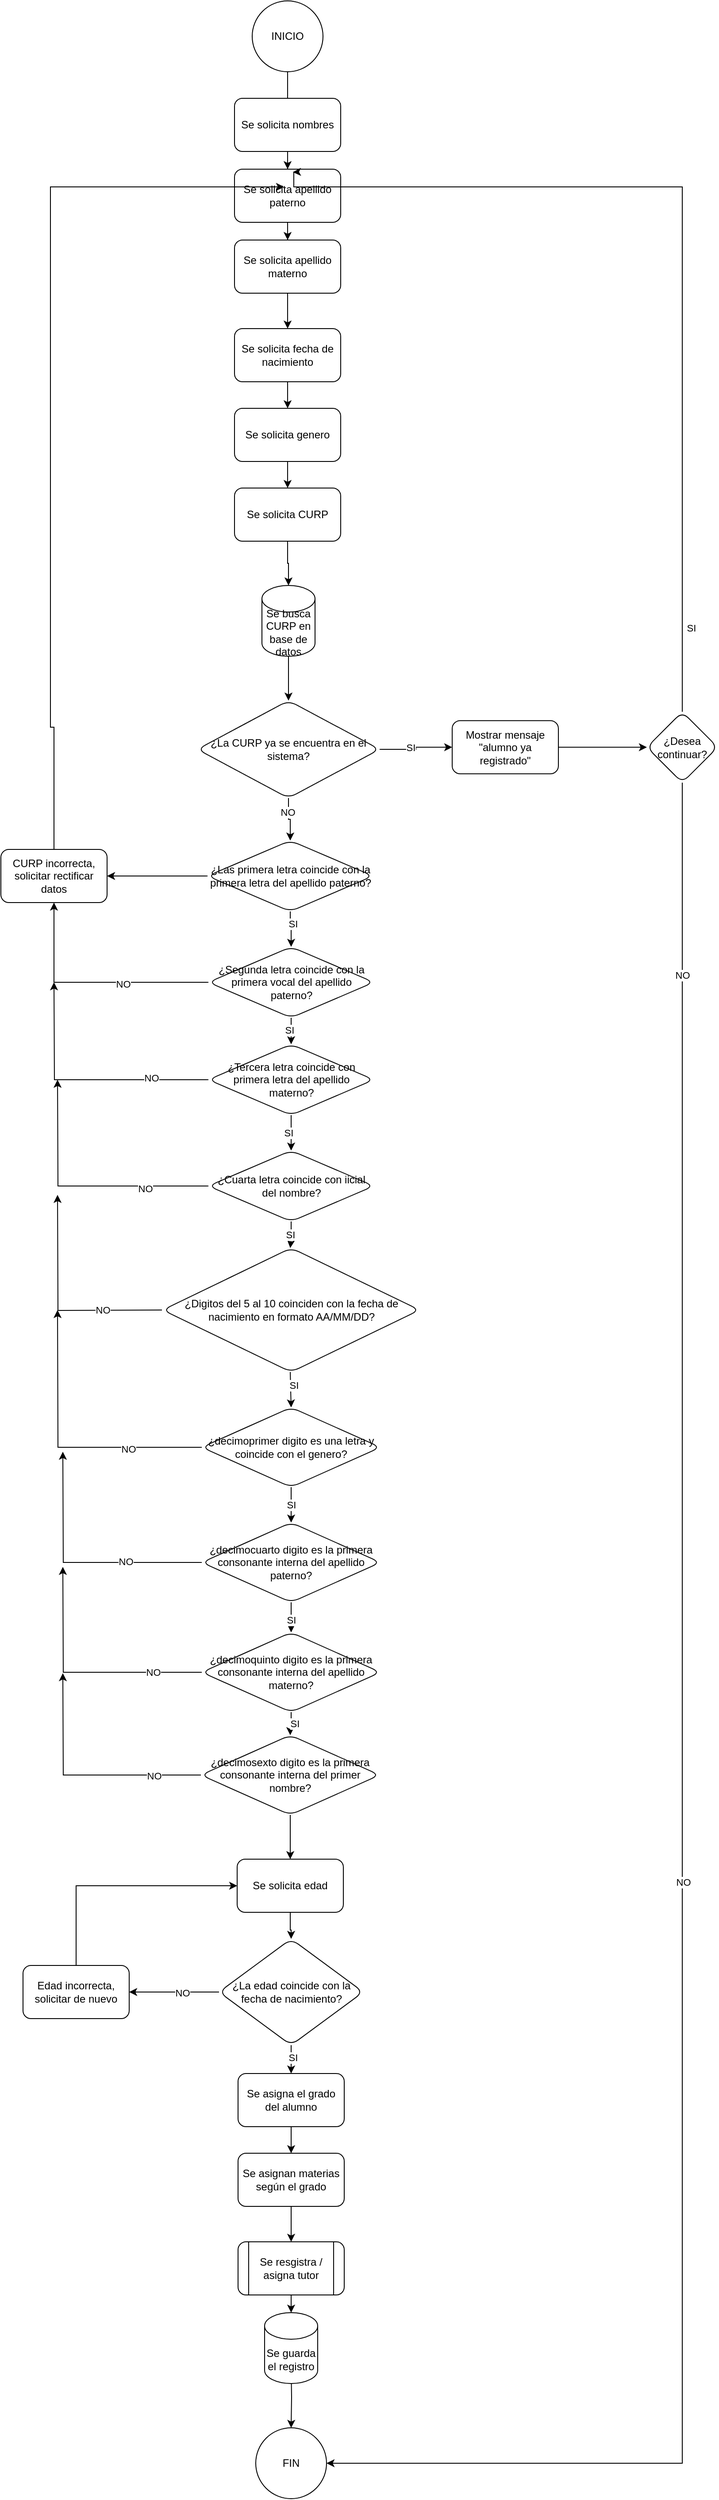 <mxfile version="24.2.5" type="device">
  <diagram id="C5RBs43oDa-KdzZeNtuy" name="Page-1">
    <mxGraphModel dx="2433" dy="2660" grid="1" gridSize="10" guides="1" tooltips="1" connect="1" arrows="1" fold="1" page="1" pageScale="1" pageWidth="827" pageHeight="1169" math="0" shadow="0">
      <root>
        <mxCell id="WIyWlLk6GJQsqaUBKTNV-0" />
        <mxCell id="WIyWlLk6GJQsqaUBKTNV-1" parent="WIyWlLk6GJQsqaUBKTNV-0" />
        <mxCell id="_EuXZ3NwMiKZivzH91O9-3" value="" style="edgeStyle=orthogonalEdgeStyle;rounded=0;orthogonalLoop=1;jettySize=auto;html=1;" parent="WIyWlLk6GJQsqaUBKTNV-1" source="_EuXZ3NwMiKZivzH91O9-0" edge="1">
          <mxGeometry relative="1" as="geometry">
            <mxPoint x="414" y="90" as="targetPoint" />
          </mxGeometry>
        </mxCell>
        <mxCell id="_EuXZ3NwMiKZivzH91O9-0" value="INICIO" style="ellipse;whiteSpace=wrap;html=1;aspect=fixed;" parent="WIyWlLk6GJQsqaUBKTNV-1" vertex="1">
          <mxGeometry x="374" y="-80" width="80" height="80" as="geometry" />
        </mxCell>
        <mxCell id="_EuXZ3NwMiKZivzH91O9-4" value="" style="edgeStyle=orthogonalEdgeStyle;rounded=0;orthogonalLoop=1;jettySize=auto;html=1;" parent="WIyWlLk6GJQsqaUBKTNV-1" source="_EuXZ3NwMiKZivzH91O9-5" target="_EuXZ3NwMiKZivzH91O9-7" edge="1">
          <mxGeometry relative="1" as="geometry" />
        </mxCell>
        <mxCell id="_EuXZ3NwMiKZivzH91O9-5" value="Se solicita nombres" style="rounded=1;whiteSpace=wrap;html=1;" parent="WIyWlLk6GJQsqaUBKTNV-1" vertex="1">
          <mxGeometry x="354" y="30" width="120" height="60" as="geometry" />
        </mxCell>
        <mxCell id="_EuXZ3NwMiKZivzH91O9-6" value="" style="edgeStyle=orthogonalEdgeStyle;rounded=0;orthogonalLoop=1;jettySize=auto;html=1;" parent="WIyWlLk6GJQsqaUBKTNV-1" source="_EuXZ3NwMiKZivzH91O9-7" target="_EuXZ3NwMiKZivzH91O9-9" edge="1">
          <mxGeometry relative="1" as="geometry" />
        </mxCell>
        <mxCell id="_EuXZ3NwMiKZivzH91O9-7" value="Se solicita apellido paterno" style="whiteSpace=wrap;html=1;rounded=1;" parent="WIyWlLk6GJQsqaUBKTNV-1" vertex="1">
          <mxGeometry x="354" y="110" width="120" height="60" as="geometry" />
        </mxCell>
        <mxCell id="_EuXZ3NwMiKZivzH91O9-8" value="" style="edgeStyle=orthogonalEdgeStyle;rounded=0;orthogonalLoop=1;jettySize=auto;html=1;" parent="WIyWlLk6GJQsqaUBKTNV-1" source="_EuXZ3NwMiKZivzH91O9-9" target="_EuXZ3NwMiKZivzH91O9-11" edge="1">
          <mxGeometry relative="1" as="geometry" />
        </mxCell>
        <mxCell id="_EuXZ3NwMiKZivzH91O9-9" value="Se solicita apellido materno" style="whiteSpace=wrap;html=1;rounded=1;" parent="WIyWlLk6GJQsqaUBKTNV-1" vertex="1">
          <mxGeometry x="354" y="190" width="120" height="60" as="geometry" />
        </mxCell>
        <mxCell id="_EuXZ3NwMiKZivzH91O9-10" value="" style="edgeStyle=orthogonalEdgeStyle;rounded=0;orthogonalLoop=1;jettySize=auto;html=1;" parent="WIyWlLk6GJQsqaUBKTNV-1" source="_EuXZ3NwMiKZivzH91O9-11" target="_EuXZ3NwMiKZivzH91O9-45" edge="1">
          <mxGeometry relative="1" as="geometry" />
        </mxCell>
        <mxCell id="_EuXZ3NwMiKZivzH91O9-11" value="Se solicita fecha de nacimiento" style="whiteSpace=wrap;html=1;rounded=1;" parent="WIyWlLk6GJQsqaUBKTNV-1" vertex="1">
          <mxGeometry x="354" y="290" width="120" height="60" as="geometry" />
        </mxCell>
        <mxCell id="7PKT3UqiwZQAi_wMoref-2" value="" style="edgeStyle=orthogonalEdgeStyle;rounded=0;orthogonalLoop=1;jettySize=auto;html=1;" edge="1" parent="WIyWlLk6GJQsqaUBKTNV-1" source="_EuXZ3NwMiKZivzH91O9-13" target="7PKT3UqiwZQAi_wMoref-1">
          <mxGeometry relative="1" as="geometry" />
        </mxCell>
        <mxCell id="_EuXZ3NwMiKZivzH91O9-13" value="Se solicita CURP" style="whiteSpace=wrap;html=1;rounded=1;" parent="WIyWlLk6GJQsqaUBKTNV-1" vertex="1">
          <mxGeometry x="354" y="470" width="120" height="60" as="geometry" />
        </mxCell>
        <mxCell id="_EuXZ3NwMiKZivzH91O9-14" value="" style="edgeStyle=orthogonalEdgeStyle;rounded=0;orthogonalLoop=1;jettySize=auto;html=1;" parent="WIyWlLk6GJQsqaUBKTNV-1" source="_EuXZ3NwMiKZivzH91O9-17" target="_EuXZ3NwMiKZivzH91O9-22" edge="1">
          <mxGeometry relative="1" as="geometry" />
        </mxCell>
        <mxCell id="_EuXZ3NwMiKZivzH91O9-15" value="SI" style="edgeLabel;html=1;align=center;verticalAlign=middle;resizable=0;points=[];" parent="_EuXZ3NwMiKZivzH91O9-14" vertex="1" connectable="0">
          <mxGeometry x="-0.399" y="3" relative="1" as="geometry">
            <mxPoint y="1" as="offset" />
          </mxGeometry>
        </mxCell>
        <mxCell id="_EuXZ3NwMiKZivzH91O9-16" value="" style="edgeStyle=orthogonalEdgeStyle;rounded=0;orthogonalLoop=1;jettySize=auto;html=1;" parent="WIyWlLk6GJQsqaUBKTNV-1" source="_EuXZ3NwMiKZivzH91O9-17" target="_EuXZ3NwMiKZivzH91O9-24" edge="1">
          <mxGeometry relative="1" as="geometry" />
        </mxCell>
        <mxCell id="_EuXZ3NwMiKZivzH91O9-17" value="¿Las primera letra coincide con la primera letra del apellido paterno?" style="rhombus;whiteSpace=wrap;html=1;rounded=1;" parent="WIyWlLk6GJQsqaUBKTNV-1" vertex="1">
          <mxGeometry x="323.5" y="868" width="187" height="80" as="geometry" />
        </mxCell>
        <mxCell id="_EuXZ3NwMiKZivzH91O9-18" style="edgeStyle=orthogonalEdgeStyle;rounded=0;orthogonalLoop=1;jettySize=auto;html=1;exitX=0;exitY=0.5;exitDx=0;exitDy=0;entryX=0.5;entryY=1;entryDx=0;entryDy=0;" parent="WIyWlLk6GJQsqaUBKTNV-1" source="_EuXZ3NwMiKZivzH91O9-22" target="_EuXZ3NwMiKZivzH91O9-24" edge="1">
          <mxGeometry relative="1" as="geometry" />
        </mxCell>
        <mxCell id="_EuXZ3NwMiKZivzH91O9-19" value="NO" style="edgeLabel;html=1;align=center;verticalAlign=middle;resizable=0;points=[];" parent="_EuXZ3NwMiKZivzH91O9-18" vertex="1" connectable="0">
          <mxGeometry x="-0.265" y="2" relative="1" as="geometry">
            <mxPoint as="offset" />
          </mxGeometry>
        </mxCell>
        <mxCell id="_EuXZ3NwMiKZivzH91O9-20" value="" style="edgeStyle=orthogonalEdgeStyle;rounded=0;orthogonalLoop=1;jettySize=auto;html=1;" parent="WIyWlLk6GJQsqaUBKTNV-1" source="_EuXZ3NwMiKZivzH91O9-22" target="_EuXZ3NwMiKZivzH91O9-29" edge="1">
          <mxGeometry relative="1" as="geometry" />
        </mxCell>
        <mxCell id="_EuXZ3NwMiKZivzH91O9-21" value="SI" style="edgeLabel;html=1;align=center;verticalAlign=middle;resizable=0;points=[];" parent="_EuXZ3NwMiKZivzH91O9-20" vertex="1" connectable="0">
          <mxGeometry x="0.042" y="2" relative="1" as="geometry">
            <mxPoint as="offset" />
          </mxGeometry>
        </mxCell>
        <mxCell id="_EuXZ3NwMiKZivzH91O9-22" value="¿Segunda letra coincide con la primera vocal del apellido paterno?" style="rhombus;whiteSpace=wrap;html=1;rounded=1;" parent="WIyWlLk6GJQsqaUBKTNV-1" vertex="1">
          <mxGeometry x="324.5" y="988" width="187" height="80" as="geometry" />
        </mxCell>
        <mxCell id="_EuXZ3NwMiKZivzH91O9-23" style="edgeStyle=orthogonalEdgeStyle;rounded=0;orthogonalLoop=1;jettySize=auto;html=1;exitX=0.5;exitY=0;exitDx=0;exitDy=0;" parent="WIyWlLk6GJQsqaUBKTNV-1" source="_EuXZ3NwMiKZivzH91O9-24" edge="1">
          <mxGeometry relative="1" as="geometry">
            <mxPoint x="410" y="130" as="targetPoint" />
            <Array as="points">
              <mxPoint x="146" y="740" />
              <mxPoint x="146" y="130" />
            </Array>
          </mxGeometry>
        </mxCell>
        <mxCell id="_EuXZ3NwMiKZivzH91O9-24" value="CURP incorrecta, solicitar rectificar datos" style="whiteSpace=wrap;html=1;rounded=1;" parent="WIyWlLk6GJQsqaUBKTNV-1" vertex="1">
          <mxGeometry x="90" y="878" width="120" height="60" as="geometry" />
        </mxCell>
        <mxCell id="_EuXZ3NwMiKZivzH91O9-25" style="edgeStyle=orthogonalEdgeStyle;rounded=0;orthogonalLoop=1;jettySize=auto;html=1;exitX=0;exitY=0.5;exitDx=0;exitDy=0;" parent="WIyWlLk6GJQsqaUBKTNV-1" source="_EuXZ3NwMiKZivzH91O9-29" edge="1">
          <mxGeometry relative="1" as="geometry">
            <mxPoint x="150" y="1028" as="targetPoint" />
          </mxGeometry>
        </mxCell>
        <mxCell id="_EuXZ3NwMiKZivzH91O9-26" value="NO" style="edgeLabel;html=1;align=center;verticalAlign=middle;resizable=0;points=[];" parent="_EuXZ3NwMiKZivzH91O9-25" vertex="1" connectable="0">
          <mxGeometry x="-0.543" y="-2" relative="1" as="geometry">
            <mxPoint as="offset" />
          </mxGeometry>
        </mxCell>
        <mxCell id="_EuXZ3NwMiKZivzH91O9-27" value="" style="edgeStyle=orthogonalEdgeStyle;rounded=0;orthogonalLoop=1;jettySize=auto;html=1;" parent="WIyWlLk6GJQsqaUBKTNV-1" source="_EuXZ3NwMiKZivzH91O9-29" target="_EuXZ3NwMiKZivzH91O9-34" edge="1">
          <mxGeometry relative="1" as="geometry" />
        </mxCell>
        <mxCell id="_EuXZ3NwMiKZivzH91O9-28" value="SI" style="edgeLabel;html=1;align=center;verticalAlign=middle;resizable=0;points=[];" parent="_EuXZ3NwMiKZivzH91O9-27" vertex="1" connectable="0">
          <mxGeometry x="-0.025" y="-3" relative="1" as="geometry">
            <mxPoint as="offset" />
          </mxGeometry>
        </mxCell>
        <mxCell id="_EuXZ3NwMiKZivzH91O9-29" value="¿Tercera letra coincide con primera letra del apellido materno?" style="rhombus;whiteSpace=wrap;html=1;rounded=1;" parent="WIyWlLk6GJQsqaUBKTNV-1" vertex="1">
          <mxGeometry x="324.5" y="1098" width="187" height="80" as="geometry" />
        </mxCell>
        <mxCell id="_EuXZ3NwMiKZivzH91O9-30" style="edgeStyle=orthogonalEdgeStyle;rounded=0;orthogonalLoop=1;jettySize=auto;html=1;exitX=0;exitY=0.5;exitDx=0;exitDy=0;" parent="WIyWlLk6GJQsqaUBKTNV-1" source="_EuXZ3NwMiKZivzH91O9-34" edge="1">
          <mxGeometry relative="1" as="geometry">
            <mxPoint x="154" y="1138" as="targetPoint" />
          </mxGeometry>
        </mxCell>
        <mxCell id="_EuXZ3NwMiKZivzH91O9-31" value="NO" style="edgeLabel;html=1;align=center;verticalAlign=middle;resizable=0;points=[];" parent="_EuXZ3NwMiKZivzH91O9-30" vertex="1" connectable="0">
          <mxGeometry x="-0.507" y="3" relative="1" as="geometry">
            <mxPoint as="offset" />
          </mxGeometry>
        </mxCell>
        <mxCell id="_EuXZ3NwMiKZivzH91O9-32" value="" style="edgeStyle=orthogonalEdgeStyle;rounded=0;orthogonalLoop=1;jettySize=auto;html=1;" parent="WIyWlLk6GJQsqaUBKTNV-1" source="_EuXZ3NwMiKZivzH91O9-34" edge="1">
          <mxGeometry relative="1" as="geometry">
            <mxPoint x="417" y="1328" as="targetPoint" />
          </mxGeometry>
        </mxCell>
        <mxCell id="_EuXZ3NwMiKZivzH91O9-33" value="SI" style="edgeLabel;html=1;align=center;verticalAlign=middle;resizable=0;points=[];" parent="_EuXZ3NwMiKZivzH91O9-32" vertex="1" connectable="0">
          <mxGeometry x="-0.057" y="-1" relative="1" as="geometry">
            <mxPoint as="offset" />
          </mxGeometry>
        </mxCell>
        <mxCell id="_EuXZ3NwMiKZivzH91O9-34" value="¿Cuarta letra coincide con iicial del nombre?" style="rhombus;whiteSpace=wrap;html=1;rounded=1;" parent="WIyWlLk6GJQsqaUBKTNV-1" vertex="1">
          <mxGeometry x="324.5" y="1218" width="187" height="80" as="geometry" />
        </mxCell>
        <mxCell id="_EuXZ3NwMiKZivzH91O9-35" style="edgeStyle=orthogonalEdgeStyle;rounded=0;orthogonalLoop=1;jettySize=auto;html=1;exitX=0;exitY=0.5;exitDx=0;exitDy=0;" parent="WIyWlLk6GJQsqaUBKTNV-1" edge="1">
          <mxGeometry relative="1" as="geometry">
            <mxPoint x="154" y="1268" as="targetPoint" />
            <mxPoint x="272" y="1398" as="sourcePoint" />
          </mxGeometry>
        </mxCell>
        <mxCell id="_EuXZ3NwMiKZivzH91O9-36" value="NO" style="edgeLabel;html=1;align=center;verticalAlign=middle;resizable=0;points=[];" parent="_EuXZ3NwMiKZivzH91O9-35" vertex="1" connectable="0">
          <mxGeometry x="-0.454" y="-1" relative="1" as="geometry">
            <mxPoint as="offset" />
          </mxGeometry>
        </mxCell>
        <mxCell id="_EuXZ3NwMiKZivzH91O9-37" value="" style="edgeStyle=orthogonalEdgeStyle;rounded=0;orthogonalLoop=1;jettySize=auto;html=1;" parent="WIyWlLk6GJQsqaUBKTNV-1" target="_EuXZ3NwMiKZivzH91O9-43" edge="1">
          <mxGeometry relative="1" as="geometry">
            <mxPoint x="417" y="1468" as="sourcePoint" />
          </mxGeometry>
        </mxCell>
        <mxCell id="_EuXZ3NwMiKZivzH91O9-38" value="SI" style="edgeLabel;html=1;align=center;verticalAlign=middle;resizable=0;points=[];" parent="_EuXZ3NwMiKZivzH91O9-37" vertex="1" connectable="0">
          <mxGeometry x="-0.252" y="3" relative="1" as="geometry">
            <mxPoint as="offset" />
          </mxGeometry>
        </mxCell>
        <mxCell id="_EuXZ3NwMiKZivzH91O9-39" style="edgeStyle=orthogonalEdgeStyle;rounded=0;orthogonalLoop=1;jettySize=auto;html=1;exitX=0;exitY=0.5;exitDx=0;exitDy=0;" parent="WIyWlLk6GJQsqaUBKTNV-1" source="_EuXZ3NwMiKZivzH91O9-43" edge="1">
          <mxGeometry relative="1" as="geometry">
            <mxPoint x="154" y="1398" as="targetPoint" />
          </mxGeometry>
        </mxCell>
        <mxCell id="_EuXZ3NwMiKZivzH91O9-40" value="NO" style="edgeLabel;html=1;align=center;verticalAlign=middle;resizable=0;points=[];" parent="_EuXZ3NwMiKZivzH91O9-39" vertex="1" connectable="0">
          <mxGeometry x="-0.473" y="2" relative="1" as="geometry">
            <mxPoint as="offset" />
          </mxGeometry>
        </mxCell>
        <mxCell id="_EuXZ3NwMiKZivzH91O9-41" value="" style="edgeStyle=orthogonalEdgeStyle;rounded=0;orthogonalLoop=1;jettySize=auto;html=1;" parent="WIyWlLk6GJQsqaUBKTNV-1" source="_EuXZ3NwMiKZivzH91O9-43" target="_EuXZ3NwMiKZivzH91O9-50" edge="1">
          <mxGeometry relative="1" as="geometry" />
        </mxCell>
        <mxCell id="_EuXZ3NwMiKZivzH91O9-42" value="SI" style="edgeLabel;html=1;align=center;verticalAlign=middle;resizable=0;points=[];" parent="_EuXZ3NwMiKZivzH91O9-41" vertex="1" connectable="0">
          <mxGeometry x="0.008" relative="1" as="geometry">
            <mxPoint as="offset" />
          </mxGeometry>
        </mxCell>
        <mxCell id="_EuXZ3NwMiKZivzH91O9-43" value="¿decimoprimer digito es una letra y coincide con el genero?" style="rhombus;whiteSpace=wrap;html=1;rounded=1;" parent="WIyWlLk6GJQsqaUBKTNV-1" vertex="1">
          <mxGeometry x="317" y="1508" width="202" height="90" as="geometry" />
        </mxCell>
        <mxCell id="_EuXZ3NwMiKZivzH91O9-44" value="" style="edgeStyle=orthogonalEdgeStyle;rounded=0;orthogonalLoop=1;jettySize=auto;html=1;" parent="WIyWlLk6GJQsqaUBKTNV-1" source="_EuXZ3NwMiKZivzH91O9-45" target="_EuXZ3NwMiKZivzH91O9-13" edge="1">
          <mxGeometry relative="1" as="geometry" />
        </mxCell>
        <mxCell id="_EuXZ3NwMiKZivzH91O9-45" value="Se solicita genero" style="whiteSpace=wrap;html=1;rounded=1;" parent="WIyWlLk6GJQsqaUBKTNV-1" vertex="1">
          <mxGeometry x="354" y="380" width="120" height="60" as="geometry" />
        </mxCell>
        <mxCell id="_EuXZ3NwMiKZivzH91O9-46" style="edgeStyle=orthogonalEdgeStyle;rounded=0;orthogonalLoop=1;jettySize=auto;html=1;exitX=0;exitY=0.5;exitDx=0;exitDy=0;" parent="WIyWlLk6GJQsqaUBKTNV-1" source="_EuXZ3NwMiKZivzH91O9-50" edge="1">
          <mxGeometry relative="1" as="geometry">
            <mxPoint x="160" y="1558" as="targetPoint" />
          </mxGeometry>
        </mxCell>
        <mxCell id="_EuXZ3NwMiKZivzH91O9-47" value="NO" style="edgeLabel;html=1;align=center;verticalAlign=middle;resizable=0;points=[];" parent="_EuXZ3NwMiKZivzH91O9-46" vertex="1" connectable="0">
          <mxGeometry x="-0.388" y="-1" relative="1" as="geometry">
            <mxPoint as="offset" />
          </mxGeometry>
        </mxCell>
        <mxCell id="_EuXZ3NwMiKZivzH91O9-48" value="" style="edgeStyle=orthogonalEdgeStyle;rounded=0;orthogonalLoop=1;jettySize=auto;html=1;" parent="WIyWlLk6GJQsqaUBKTNV-1" source="_EuXZ3NwMiKZivzH91O9-50" target="_EuXZ3NwMiKZivzH91O9-55" edge="1">
          <mxGeometry relative="1" as="geometry" />
        </mxCell>
        <mxCell id="_EuXZ3NwMiKZivzH91O9-49" value="SI" style="edgeLabel;html=1;align=center;verticalAlign=middle;resizable=0;points=[];" parent="_EuXZ3NwMiKZivzH91O9-48" vertex="1" connectable="0">
          <mxGeometry x="-0.108" relative="1" as="geometry">
            <mxPoint as="offset" />
          </mxGeometry>
        </mxCell>
        <mxCell id="_EuXZ3NwMiKZivzH91O9-50" value="¿decimocuarto digito es la primera consonante interna del apellido paterno?" style="rhombus;whiteSpace=wrap;html=1;rounded=1;" parent="WIyWlLk6GJQsqaUBKTNV-1" vertex="1">
          <mxGeometry x="317" y="1638" width="202" height="90" as="geometry" />
        </mxCell>
        <mxCell id="_EuXZ3NwMiKZivzH91O9-51" style="edgeStyle=orthogonalEdgeStyle;rounded=0;orthogonalLoop=1;jettySize=auto;html=1;exitX=0;exitY=0.5;exitDx=0;exitDy=0;" parent="WIyWlLk6GJQsqaUBKTNV-1" source="_EuXZ3NwMiKZivzH91O9-55" edge="1">
          <mxGeometry relative="1" as="geometry">
            <mxPoint x="160" y="1688" as="targetPoint" />
          </mxGeometry>
        </mxCell>
        <mxCell id="_EuXZ3NwMiKZivzH91O9-52" value="NO" style="edgeLabel;html=1;align=center;verticalAlign=middle;resizable=0;points=[];" parent="_EuXZ3NwMiKZivzH91O9-51" vertex="1" connectable="0">
          <mxGeometry x="-0.593" relative="1" as="geometry">
            <mxPoint x="1" as="offset" />
          </mxGeometry>
        </mxCell>
        <mxCell id="_EuXZ3NwMiKZivzH91O9-53" value="" style="edgeStyle=orthogonalEdgeStyle;rounded=0;orthogonalLoop=1;jettySize=auto;html=1;" parent="WIyWlLk6GJQsqaUBKTNV-1" source="_EuXZ3NwMiKZivzH91O9-55" target="_EuXZ3NwMiKZivzH91O9-58" edge="1">
          <mxGeometry relative="1" as="geometry" />
        </mxCell>
        <mxCell id="_EuXZ3NwMiKZivzH91O9-54" value="SI" style="edgeLabel;html=1;align=center;verticalAlign=middle;resizable=0;points=[];" parent="_EuXZ3NwMiKZivzH91O9-53" vertex="1" connectable="0">
          <mxGeometry x="-0.092" y="4" relative="1" as="geometry">
            <mxPoint as="offset" />
          </mxGeometry>
        </mxCell>
        <mxCell id="_EuXZ3NwMiKZivzH91O9-55" value="¿decimoquinto digito es la primera consonante interna del apellido materno?" style="rhombus;whiteSpace=wrap;html=1;rounded=1;" parent="WIyWlLk6GJQsqaUBKTNV-1" vertex="1">
          <mxGeometry x="317" y="1762" width="202" height="90" as="geometry" />
        </mxCell>
        <mxCell id="_EuXZ3NwMiKZivzH91O9-56" style="edgeStyle=orthogonalEdgeStyle;rounded=0;orthogonalLoop=1;jettySize=auto;html=1;exitX=0;exitY=0.5;exitDx=0;exitDy=0;" parent="WIyWlLk6GJQsqaUBKTNV-1" source="_EuXZ3NwMiKZivzH91O9-58" edge="1">
          <mxGeometry relative="1" as="geometry">
            <mxPoint x="160" y="1808" as="targetPoint" />
          </mxGeometry>
        </mxCell>
        <mxCell id="_EuXZ3NwMiKZivzH91O9-57" value="NO" style="edgeLabel;html=1;align=center;verticalAlign=middle;resizable=0;points=[];" parent="_EuXZ3NwMiKZivzH91O9-56" vertex="1" connectable="0">
          <mxGeometry x="-0.613" y="1" relative="1" as="geometry">
            <mxPoint x="-1" as="offset" />
          </mxGeometry>
        </mxCell>
        <mxCell id="_EuXZ3NwMiKZivzH91O9-61" value="" style="edgeStyle=orthogonalEdgeStyle;rounded=0;orthogonalLoop=1;jettySize=auto;html=1;" parent="WIyWlLk6GJQsqaUBKTNV-1" source="_EuXZ3NwMiKZivzH91O9-58" target="_EuXZ3NwMiKZivzH91O9-60" edge="1">
          <mxGeometry relative="1" as="geometry" />
        </mxCell>
        <mxCell id="_EuXZ3NwMiKZivzH91O9-58" value="¿decimosexto digito es la primera consonante interna del primer nombre?" style="rhombus;whiteSpace=wrap;html=1;rounded=1;" parent="WIyWlLk6GJQsqaUBKTNV-1" vertex="1">
          <mxGeometry x="316" y="1878" width="202" height="90" as="geometry" />
        </mxCell>
        <mxCell id="_EuXZ3NwMiKZivzH91O9-59" value="¿Digitos del 5 al 10 coinciden con la fecha de nacimiento en formato AA/MM/DD?" style="rhombus;whiteSpace=wrap;html=1;rounded=1;" parent="WIyWlLk6GJQsqaUBKTNV-1" vertex="1">
          <mxGeometry x="272.75" y="1328" width="290.5" height="140" as="geometry" />
        </mxCell>
        <mxCell id="_EuXZ3NwMiKZivzH91O9-63" value="" style="edgeStyle=orthogonalEdgeStyle;rounded=0;orthogonalLoop=1;jettySize=auto;html=1;" parent="WIyWlLk6GJQsqaUBKTNV-1" source="_EuXZ3NwMiKZivzH91O9-60" target="_EuXZ3NwMiKZivzH91O9-62" edge="1">
          <mxGeometry relative="1" as="geometry" />
        </mxCell>
        <mxCell id="_EuXZ3NwMiKZivzH91O9-60" value="Se solicita edad" style="whiteSpace=wrap;html=1;rounded=1;" parent="WIyWlLk6GJQsqaUBKTNV-1" vertex="1">
          <mxGeometry x="357" y="2018" width="120" height="60" as="geometry" />
        </mxCell>
        <mxCell id="_EuXZ3NwMiKZivzH91O9-65" value="" style="edgeStyle=orthogonalEdgeStyle;rounded=0;orthogonalLoop=1;jettySize=auto;html=1;" parent="WIyWlLk6GJQsqaUBKTNV-1" source="_EuXZ3NwMiKZivzH91O9-62" target="_EuXZ3NwMiKZivzH91O9-64" edge="1">
          <mxGeometry relative="1" as="geometry" />
        </mxCell>
        <mxCell id="_EuXZ3NwMiKZivzH91O9-68" value="NO" style="edgeLabel;html=1;align=center;verticalAlign=middle;resizable=0;points=[];" parent="_EuXZ3NwMiKZivzH91O9-65" vertex="1" connectable="0">
          <mxGeometry x="-0.172" y="1" relative="1" as="geometry">
            <mxPoint as="offset" />
          </mxGeometry>
        </mxCell>
        <mxCell id="_EuXZ3NwMiKZivzH91O9-85" value="" style="edgeStyle=orthogonalEdgeStyle;rounded=0;orthogonalLoop=1;jettySize=auto;html=1;" parent="WIyWlLk6GJQsqaUBKTNV-1" source="_EuXZ3NwMiKZivzH91O9-62" target="_EuXZ3NwMiKZivzH91O9-84" edge="1">
          <mxGeometry relative="1" as="geometry" />
        </mxCell>
        <mxCell id="_EuXZ3NwMiKZivzH91O9-88" value="SI" style="edgeLabel;html=1;align=center;verticalAlign=middle;resizable=0;points=[];" parent="_EuXZ3NwMiKZivzH91O9-85" vertex="1" connectable="0">
          <mxGeometry x="0.25" y="2" relative="1" as="geometry">
            <mxPoint as="offset" />
          </mxGeometry>
        </mxCell>
        <mxCell id="_EuXZ3NwMiKZivzH91O9-62" value="¿La edad coincide con la fecha de nacimiento?" style="rhombus;whiteSpace=wrap;html=1;rounded=1;" parent="WIyWlLk6GJQsqaUBKTNV-1" vertex="1">
          <mxGeometry x="336.5" y="2108" width="163" height="120" as="geometry" />
        </mxCell>
        <mxCell id="_EuXZ3NwMiKZivzH91O9-66" style="edgeStyle=orthogonalEdgeStyle;rounded=0;orthogonalLoop=1;jettySize=auto;html=1;exitX=0.5;exitY=0;exitDx=0;exitDy=0;entryX=0;entryY=0.5;entryDx=0;entryDy=0;" parent="WIyWlLk6GJQsqaUBKTNV-1" source="_EuXZ3NwMiKZivzH91O9-64" target="_EuXZ3NwMiKZivzH91O9-60" edge="1">
          <mxGeometry relative="1" as="geometry" />
        </mxCell>
        <mxCell id="_EuXZ3NwMiKZivzH91O9-64" value="Edad incorrecta, solicitar de nuevo" style="whiteSpace=wrap;html=1;rounded=1;" parent="WIyWlLk6GJQsqaUBKTNV-1" vertex="1">
          <mxGeometry x="115" y="2138" width="120" height="60" as="geometry" />
        </mxCell>
        <mxCell id="_EuXZ3NwMiKZivzH91O9-73" value="" style="edgeStyle=orthogonalEdgeStyle;rounded=0;orthogonalLoop=1;jettySize=auto;html=1;" parent="WIyWlLk6GJQsqaUBKTNV-1" source="_EuXZ3NwMiKZivzH91O9-71" target="_EuXZ3NwMiKZivzH91O9-17" edge="1">
          <mxGeometry relative="1" as="geometry" />
        </mxCell>
        <mxCell id="_EuXZ3NwMiKZivzH91O9-74" value="NO" style="edgeLabel;html=1;align=center;verticalAlign=middle;resizable=0;points=[];" parent="_EuXZ3NwMiKZivzH91O9-73" vertex="1" connectable="0">
          <mxGeometry x="-0.363" y="-1" relative="1" as="geometry">
            <mxPoint as="offset" />
          </mxGeometry>
        </mxCell>
        <mxCell id="_EuXZ3NwMiKZivzH91O9-76" value="" style="edgeStyle=orthogonalEdgeStyle;rounded=0;orthogonalLoop=1;jettySize=auto;html=1;" parent="WIyWlLk6GJQsqaUBKTNV-1" source="_EuXZ3NwMiKZivzH91O9-71" target="_EuXZ3NwMiKZivzH91O9-75" edge="1">
          <mxGeometry relative="1" as="geometry" />
        </mxCell>
        <mxCell id="_EuXZ3NwMiKZivzH91O9-77" value="SI" style="edgeLabel;html=1;align=center;verticalAlign=middle;resizable=0;points=[];" parent="_EuXZ3NwMiKZivzH91O9-76" vertex="1" connectable="0">
          <mxGeometry x="-0.165" y="2" relative="1" as="geometry">
            <mxPoint as="offset" />
          </mxGeometry>
        </mxCell>
        <mxCell id="_EuXZ3NwMiKZivzH91O9-71" value="¿La CURP ya se encuentra en el sistema?" style="rhombus;whiteSpace=wrap;html=1;rounded=1;" parent="WIyWlLk6GJQsqaUBKTNV-1" vertex="1">
          <mxGeometry x="312" y="710" width="206" height="110" as="geometry" />
        </mxCell>
        <mxCell id="_EuXZ3NwMiKZivzH91O9-79" value="" style="edgeStyle=orthogonalEdgeStyle;rounded=0;orthogonalLoop=1;jettySize=auto;html=1;" parent="WIyWlLk6GJQsqaUBKTNV-1" source="_EuXZ3NwMiKZivzH91O9-75" target="_EuXZ3NwMiKZivzH91O9-78" edge="1">
          <mxGeometry relative="1" as="geometry" />
        </mxCell>
        <mxCell id="_EuXZ3NwMiKZivzH91O9-75" value="Mostrar mensaje &quot;alumno ya registrado&quot;" style="whiteSpace=wrap;html=1;rounded=1;" parent="WIyWlLk6GJQsqaUBKTNV-1" vertex="1">
          <mxGeometry x="600" y="732.64" width="120" height="60" as="geometry" />
        </mxCell>
        <mxCell id="_EuXZ3NwMiKZivzH91O9-81" value="" style="edgeStyle=orthogonalEdgeStyle;rounded=0;orthogonalLoop=1;jettySize=auto;html=1;entryX=1;entryY=0.5;entryDx=0;entryDy=0;" parent="WIyWlLk6GJQsqaUBKTNV-1" source="_EuXZ3NwMiKZivzH91O9-78" target="_EuXZ3NwMiKZivzH91O9-93" edge="1">
          <mxGeometry relative="1" as="geometry">
            <mxPoint x="860" y="845" as="targetPoint" />
            <Array as="points">
              <mxPoint x="860" y="2700" />
            </Array>
          </mxGeometry>
        </mxCell>
        <mxCell id="_EuXZ3NwMiKZivzH91O9-82" value="NO" style="edgeLabel;html=1;align=center;verticalAlign=middle;resizable=0;points=[];" parent="_EuXZ3NwMiKZivzH91O9-81" vertex="1" connectable="0">
          <mxGeometry x="0.08" y="1" relative="1" as="geometry">
            <mxPoint as="offset" />
          </mxGeometry>
        </mxCell>
        <mxCell id="_EuXZ3NwMiKZivzH91O9-96" value="NO" style="edgeLabel;html=1;align=center;verticalAlign=middle;resizable=0;points=[];" parent="_EuXZ3NwMiKZivzH91O9-81" vertex="1" connectable="0">
          <mxGeometry x="-0.81" relative="1" as="geometry">
            <mxPoint y="-1" as="offset" />
          </mxGeometry>
        </mxCell>
        <mxCell id="_EuXZ3NwMiKZivzH91O9-83" style="edgeStyle=orthogonalEdgeStyle;rounded=0;orthogonalLoop=1;jettySize=auto;html=1;exitX=0.5;exitY=0;exitDx=0;exitDy=0;" parent="WIyWlLk6GJQsqaUBKTNV-1" source="_EuXZ3NwMiKZivzH91O9-78" edge="1">
          <mxGeometry relative="1" as="geometry">
            <mxPoint x="420" y="113.333" as="targetPoint" />
            <Array as="points">
              <mxPoint x="860" y="130" />
              <mxPoint x="421" y="130" />
              <mxPoint x="421" y="113" />
            </Array>
          </mxGeometry>
        </mxCell>
        <mxCell id="_EuXZ3NwMiKZivzH91O9-95" value="SI" style="edgeLabel;html=1;align=center;verticalAlign=middle;resizable=0;points=[];" parent="_EuXZ3NwMiKZivzH91O9-83" vertex="1" connectable="0">
          <mxGeometry x="-0.821" y="-10" relative="1" as="geometry">
            <mxPoint y="-1" as="offset" />
          </mxGeometry>
        </mxCell>
        <mxCell id="_EuXZ3NwMiKZivzH91O9-78" value="¿Desea continuar?" style="rhombus;whiteSpace=wrap;html=1;rounded=1;" parent="WIyWlLk6GJQsqaUBKTNV-1" vertex="1">
          <mxGeometry x="820" y="722.64" width="80" height="80" as="geometry" />
        </mxCell>
        <mxCell id="_EuXZ3NwMiKZivzH91O9-87" value="" style="edgeStyle=orthogonalEdgeStyle;rounded=0;orthogonalLoop=1;jettySize=auto;html=1;" parent="WIyWlLk6GJQsqaUBKTNV-1" source="_EuXZ3NwMiKZivzH91O9-84" target="_EuXZ3NwMiKZivzH91O9-86" edge="1">
          <mxGeometry relative="1" as="geometry" />
        </mxCell>
        <mxCell id="_EuXZ3NwMiKZivzH91O9-84" value="Se asigna el grado del alumno" style="whiteSpace=wrap;html=1;rounded=1;" parent="WIyWlLk6GJQsqaUBKTNV-1" vertex="1">
          <mxGeometry x="358" y="2260" width="120" height="60" as="geometry" />
        </mxCell>
        <mxCell id="_EuXZ3NwMiKZivzH91O9-90" value="" style="edgeStyle=orthogonalEdgeStyle;rounded=0;orthogonalLoop=1;jettySize=auto;html=1;" parent="WIyWlLk6GJQsqaUBKTNV-1" source="_EuXZ3NwMiKZivzH91O9-86" target="_EuXZ3NwMiKZivzH91O9-89" edge="1">
          <mxGeometry relative="1" as="geometry" />
        </mxCell>
        <mxCell id="_EuXZ3NwMiKZivzH91O9-86" value="Se asignan materias según el grado" style="whiteSpace=wrap;html=1;rounded=1;" parent="WIyWlLk6GJQsqaUBKTNV-1" vertex="1">
          <mxGeometry x="358" y="2350" width="120" height="60" as="geometry" />
        </mxCell>
        <mxCell id="_EuXZ3NwMiKZivzH91O9-92" value="" style="edgeStyle=orthogonalEdgeStyle;rounded=0;orthogonalLoop=1;jettySize=auto;html=1;" parent="WIyWlLk6GJQsqaUBKTNV-1" source="_EuXZ3NwMiKZivzH91O9-89" edge="1">
          <mxGeometry relative="1" as="geometry">
            <mxPoint x="418" y="2530" as="targetPoint" />
          </mxGeometry>
        </mxCell>
        <mxCell id="_EuXZ3NwMiKZivzH91O9-89" value="Se resgistra / asigna tutor" style="shape=process;whiteSpace=wrap;html=1;backgroundOutline=1;rounded=1;" parent="WIyWlLk6GJQsqaUBKTNV-1" vertex="1">
          <mxGeometry x="358" y="2450" width="120" height="60" as="geometry" />
        </mxCell>
        <mxCell id="_EuXZ3NwMiKZivzH91O9-94" value="" style="edgeStyle=orthogonalEdgeStyle;rounded=0;orthogonalLoop=1;jettySize=auto;html=1;" parent="WIyWlLk6GJQsqaUBKTNV-1" target="_EuXZ3NwMiKZivzH91O9-93" edge="1">
          <mxGeometry relative="1" as="geometry">
            <mxPoint x="418" y="2590" as="sourcePoint" />
          </mxGeometry>
        </mxCell>
        <mxCell id="_EuXZ3NwMiKZivzH91O9-93" value="FIN" style="ellipse;whiteSpace=wrap;html=1;rounded=1;" parent="WIyWlLk6GJQsqaUBKTNV-1" vertex="1">
          <mxGeometry x="378" y="2660" width="80" height="80" as="geometry" />
        </mxCell>
        <mxCell id="7PKT3UqiwZQAi_wMoref-0" value="Se guarda el registro" style="shape=cylinder3;whiteSpace=wrap;html=1;boundedLbl=1;backgroundOutline=1;size=15;" vertex="1" parent="WIyWlLk6GJQsqaUBKTNV-1">
          <mxGeometry x="388" y="2530" width="60" height="80" as="geometry" />
        </mxCell>
        <mxCell id="7PKT3UqiwZQAi_wMoref-3" value="" style="edgeStyle=orthogonalEdgeStyle;rounded=0;orthogonalLoop=1;jettySize=auto;html=1;" edge="1" parent="WIyWlLk6GJQsqaUBKTNV-1" source="7PKT3UqiwZQAi_wMoref-1" target="_EuXZ3NwMiKZivzH91O9-71">
          <mxGeometry relative="1" as="geometry" />
        </mxCell>
        <mxCell id="7PKT3UqiwZQAi_wMoref-1" value="Se busca CURP en base de datos" style="shape=cylinder3;whiteSpace=wrap;html=1;boundedLbl=1;backgroundOutline=1;size=15;" vertex="1" parent="WIyWlLk6GJQsqaUBKTNV-1">
          <mxGeometry x="385" y="580" width="60" height="80" as="geometry" />
        </mxCell>
      </root>
    </mxGraphModel>
  </diagram>
</mxfile>

